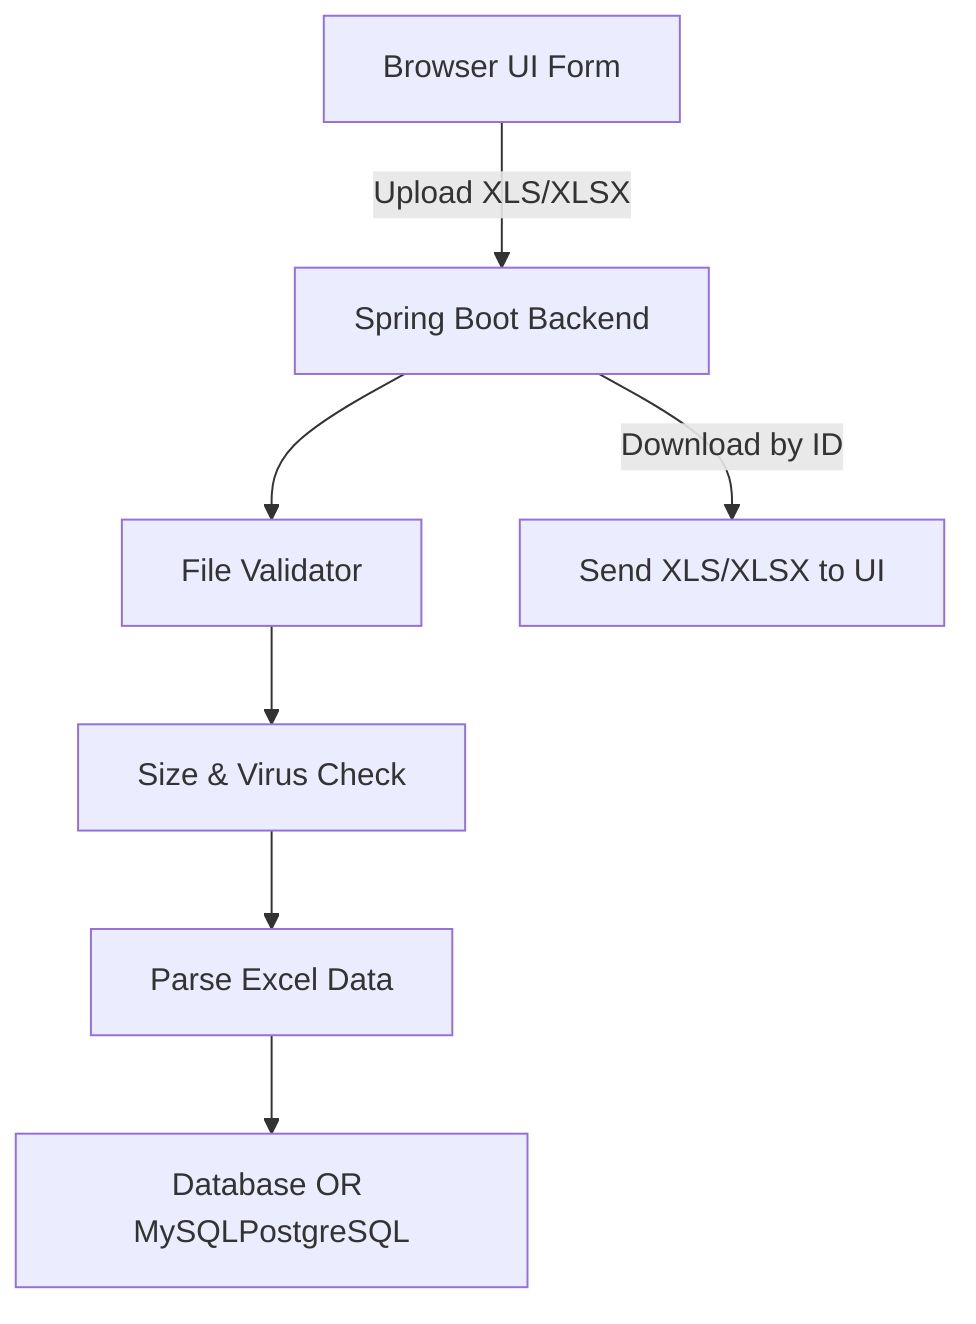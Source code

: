 graph TD
    A[Browser UI Form] -->|Upload XLS/XLSX| B[Spring Boot Backend]
    B --> C[File Validator]
    C --> D[Size & Virus Check]
    D --> E[Parse Excel Data]
    E --> F[Database OR MySQLPostgreSQL]
    B -->|Download by ID| G[Send XLS/XLSX to UI]